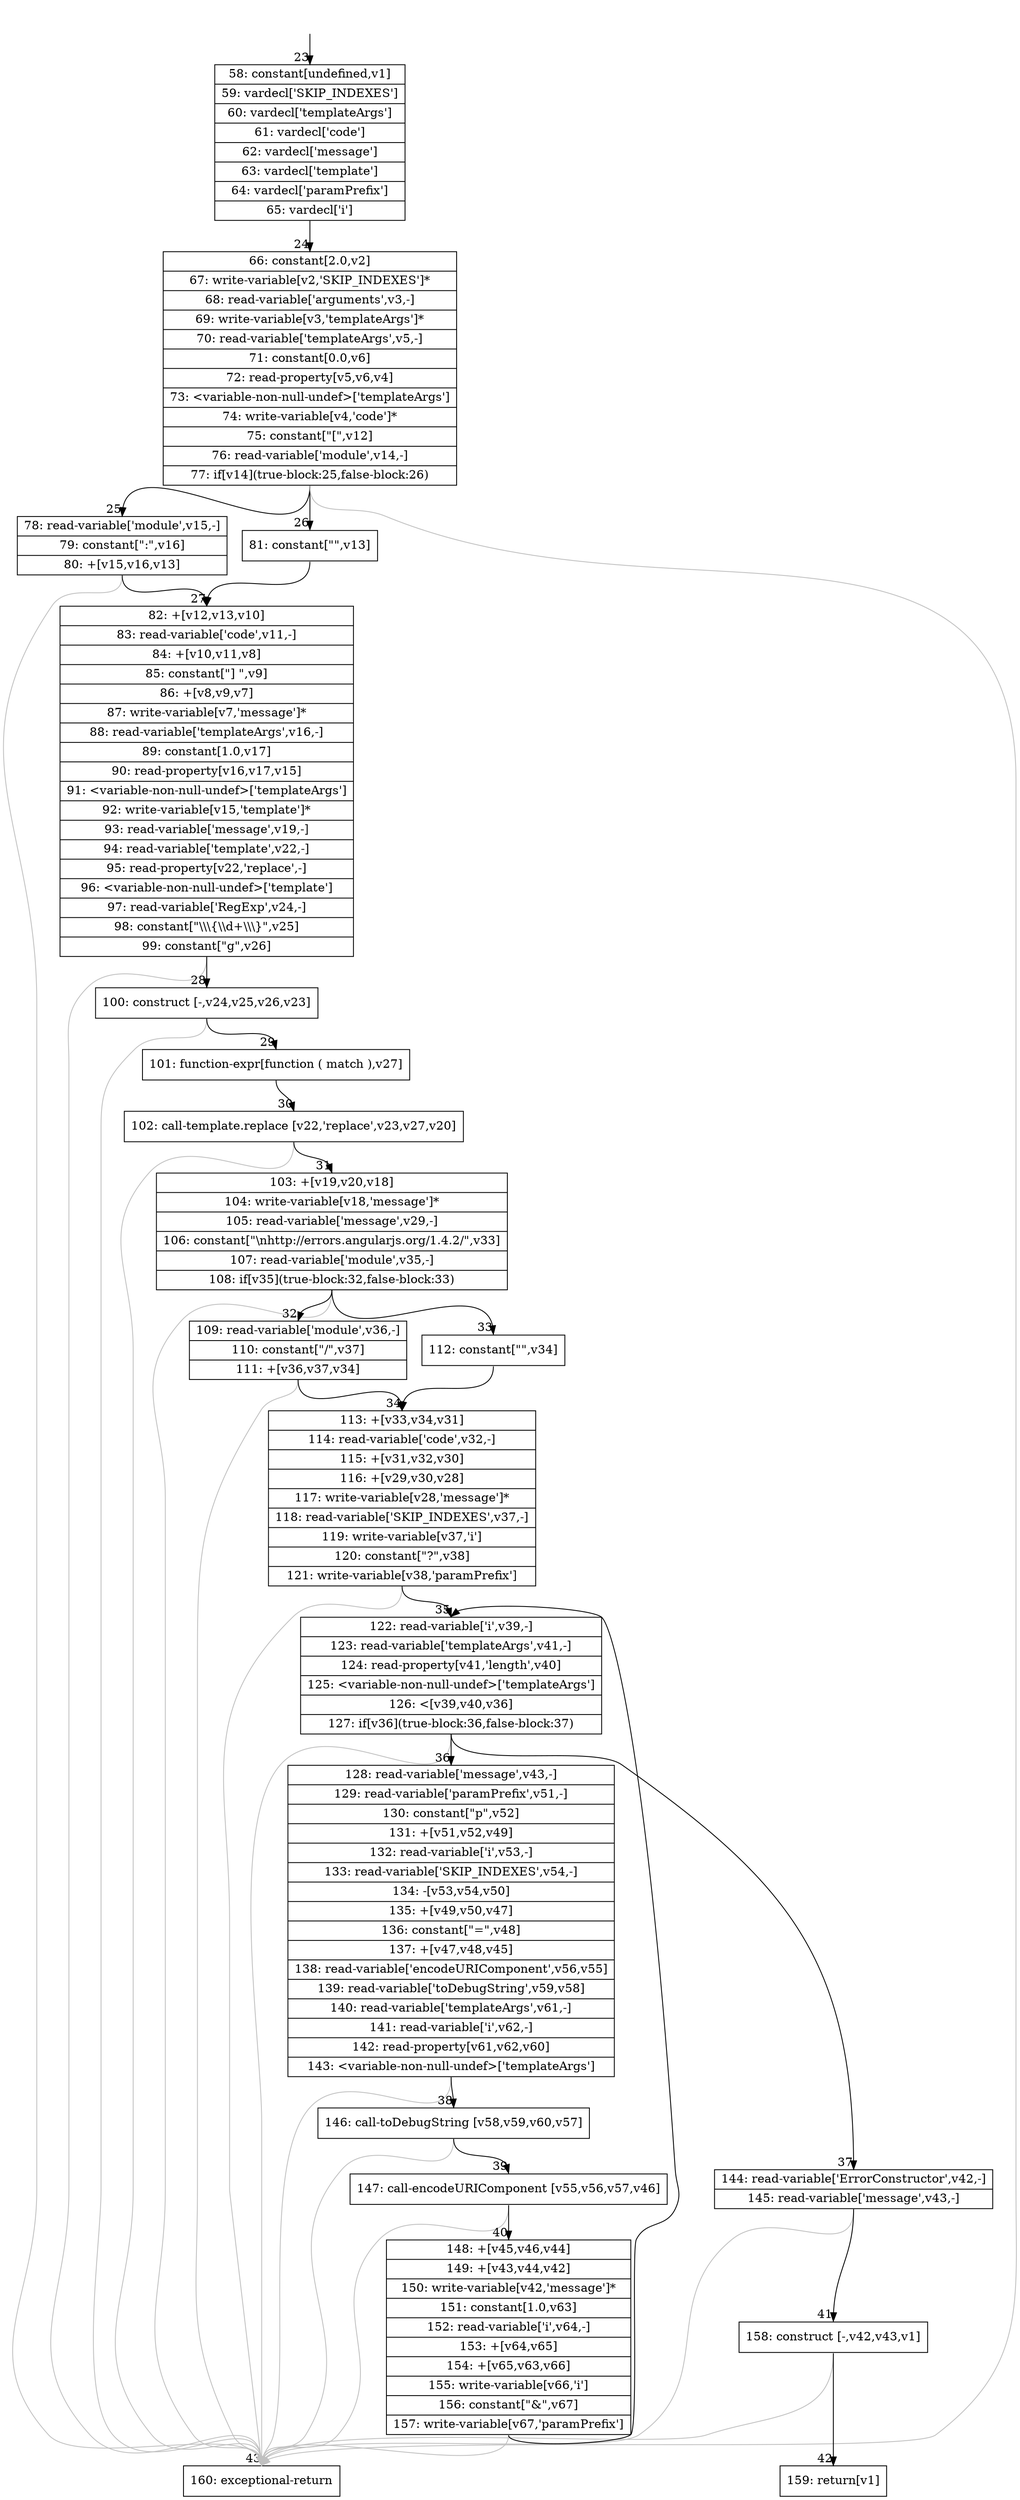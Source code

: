 digraph {
rankdir="TD"
BB_entry3[shape=none,label=""];
BB_entry3 -> BB23 [tailport=s, headport=n, headlabel="    23"]
BB23 [shape=record label="{58: constant[undefined,v1]|59: vardecl['SKIP_INDEXES']|60: vardecl['templateArgs']|61: vardecl['code']|62: vardecl['message']|63: vardecl['template']|64: vardecl['paramPrefix']|65: vardecl['i']}" ] 
BB23 -> BB24 [tailport=s, headport=n, headlabel="      24"]
BB24 [shape=record label="{66: constant[2.0,v2]|67: write-variable[v2,'SKIP_INDEXES']*|68: read-variable['arguments',v3,-]|69: write-variable[v3,'templateArgs']*|70: read-variable['templateArgs',v5,-]|71: constant[0.0,v6]|72: read-property[v5,v6,v4]|73: \<variable-non-null-undef\>['templateArgs']|74: write-variable[v4,'code']*|75: constant[\"[\",v12]|76: read-variable['module',v14,-]|77: if[v14](true-block:25,false-block:26)}" ] 
BB24 -> BB25 [tailport=s, headport=n, headlabel="      25"]
BB24 -> BB26 [tailport=s, headport=n, headlabel="      26"]
BB24 -> BB43 [tailport=s, headport=n, color=gray, headlabel="      43"]
BB25 [shape=record label="{78: read-variable['module',v15,-]|79: constant[\":\",v16]|80: +[v15,v16,v13]}" ] 
BB25 -> BB27 [tailport=s, headport=n, headlabel="      27"]
BB25 -> BB43 [tailport=s, headport=n, color=gray]
BB26 [shape=record label="{81: constant[\"\",v13]}" ] 
BB26 -> BB27 [tailport=s, headport=n]
BB27 [shape=record label="{82: +[v12,v13,v10]|83: read-variable['code',v11,-]|84: +[v10,v11,v8]|85: constant[\"] \",v9]|86: +[v8,v9,v7]|87: write-variable[v7,'message']*|88: read-variable['templateArgs',v16,-]|89: constant[1.0,v17]|90: read-property[v16,v17,v15]|91: \<variable-non-null-undef\>['templateArgs']|92: write-variable[v15,'template']*|93: read-variable['message',v19,-]|94: read-variable['template',v22,-]|95: read-property[v22,'replace',-]|96: \<variable-non-null-undef\>['template']|97: read-variable['RegExp',v24,-]|98: constant[\"\\\\\\\{\\\\d+\\\\\\\}\",v25]|99: constant[\"g\",v26]}" ] 
BB27 -> BB28 [tailport=s, headport=n, headlabel="      28"]
BB27 -> BB43 [tailport=s, headport=n, color=gray]
BB28 [shape=record label="{100: construct [-,v24,v25,v26,v23]}" ] 
BB28 -> BB29 [tailport=s, headport=n, headlabel="      29"]
BB28 -> BB43 [tailport=s, headport=n, color=gray]
BB29 [shape=record label="{101: function-expr[function ( match ),v27]}" ] 
BB29 -> BB30 [tailport=s, headport=n, headlabel="      30"]
BB30 [shape=record label="{102: call-template.replace [v22,'replace',v23,v27,v20]}" ] 
BB30 -> BB31 [tailport=s, headport=n, headlabel="      31"]
BB30 -> BB43 [tailport=s, headport=n, color=gray]
BB31 [shape=record label="{103: +[v19,v20,v18]|104: write-variable[v18,'message']*|105: read-variable['message',v29,-]|106: constant[\"\\nhttp://errors.angularjs.org/1.4.2/\",v33]|107: read-variable['module',v35,-]|108: if[v35](true-block:32,false-block:33)}" ] 
BB31 -> BB32 [tailport=s, headport=n, headlabel="      32"]
BB31 -> BB33 [tailport=s, headport=n, headlabel="      33"]
BB31 -> BB43 [tailport=s, headport=n, color=gray]
BB32 [shape=record label="{109: read-variable['module',v36,-]|110: constant[\"/\",v37]|111: +[v36,v37,v34]}" ] 
BB32 -> BB34 [tailport=s, headport=n, headlabel="      34"]
BB32 -> BB43 [tailport=s, headport=n, color=gray]
BB33 [shape=record label="{112: constant[\"\",v34]}" ] 
BB33 -> BB34 [tailport=s, headport=n]
BB34 [shape=record label="{113: +[v33,v34,v31]|114: read-variable['code',v32,-]|115: +[v31,v32,v30]|116: +[v29,v30,v28]|117: write-variable[v28,'message']*|118: read-variable['SKIP_INDEXES',v37,-]|119: write-variable[v37,'i']|120: constant[\"?\",v38]|121: write-variable[v38,'paramPrefix']}" ] 
BB34 -> BB35 [tailport=s, headport=n, headlabel="      35"]
BB34 -> BB43 [tailport=s, headport=n, color=gray]
BB35 [shape=record label="{122: read-variable['i',v39,-]|123: read-variable['templateArgs',v41,-]|124: read-property[v41,'length',v40]|125: \<variable-non-null-undef\>['templateArgs']|126: \<[v39,v40,v36]|127: if[v36](true-block:36,false-block:37)}" ] 
BB35 -> BB36 [tailport=s, headport=n, headlabel="      36"]
BB35 -> BB37 [tailport=s, headport=n, headlabel="      37"]
BB35 -> BB43 [tailport=s, headport=n, color=gray]
BB36 [shape=record label="{128: read-variable['message',v43,-]|129: read-variable['paramPrefix',v51,-]|130: constant[\"p\",v52]|131: +[v51,v52,v49]|132: read-variable['i',v53,-]|133: read-variable['SKIP_INDEXES',v54,-]|134: -[v53,v54,v50]|135: +[v49,v50,v47]|136: constant[\"=\",v48]|137: +[v47,v48,v45]|138: read-variable['encodeURIComponent',v56,v55]|139: read-variable['toDebugString',v59,v58]|140: read-variable['templateArgs',v61,-]|141: read-variable['i',v62,-]|142: read-property[v61,v62,v60]|143: \<variable-non-null-undef\>['templateArgs']}" ] 
BB36 -> BB38 [tailport=s, headport=n, headlabel="      38"]
BB36 -> BB43 [tailport=s, headport=n, color=gray]
BB37 [shape=record label="{144: read-variable['ErrorConstructor',v42,-]|145: read-variable['message',v43,-]}" ] 
BB37 -> BB41 [tailport=s, headport=n, headlabel="      41"]
BB37 -> BB43 [tailport=s, headport=n, color=gray]
BB38 [shape=record label="{146: call-toDebugString [v58,v59,v60,v57]}" ] 
BB38 -> BB39 [tailport=s, headport=n, headlabel="      39"]
BB38 -> BB43 [tailport=s, headport=n, color=gray]
BB39 [shape=record label="{147: call-encodeURIComponent [v55,v56,v57,v46]}" ] 
BB39 -> BB40 [tailport=s, headport=n, headlabel="      40"]
BB39 -> BB43 [tailport=s, headport=n, color=gray]
BB40 [shape=record label="{148: +[v45,v46,v44]|149: +[v43,v44,v42]|150: write-variable[v42,'message']*|151: constant[1.0,v63]|152: read-variable['i',v64,-]|153: +[v64,v65]|154: +[v65,v63,v66]|155: write-variable[v66,'i']|156: constant[\"&\",v67]|157: write-variable[v67,'paramPrefix']}" ] 
BB40 -> BB35 [tailport=s, headport=n]
BB40 -> BB43 [tailport=s, headport=n, color=gray]
BB41 [shape=record label="{158: construct [-,v42,v43,v1]}" ] 
BB41 -> BB42 [tailport=s, headport=n, headlabel="      42"]
BB41 -> BB43 [tailport=s, headport=n, color=gray]
BB42 [shape=record label="{159: return[v1]}" ] 
BB43 [shape=record label="{160: exceptional-return}" ] 
//#$~ 68
}
